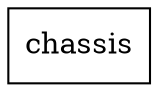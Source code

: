 digraph G {
node [shape=box];
"chassis" [label="chassis"];
node [shape=ellipse, color=blue, fontcolor=blue];
}
